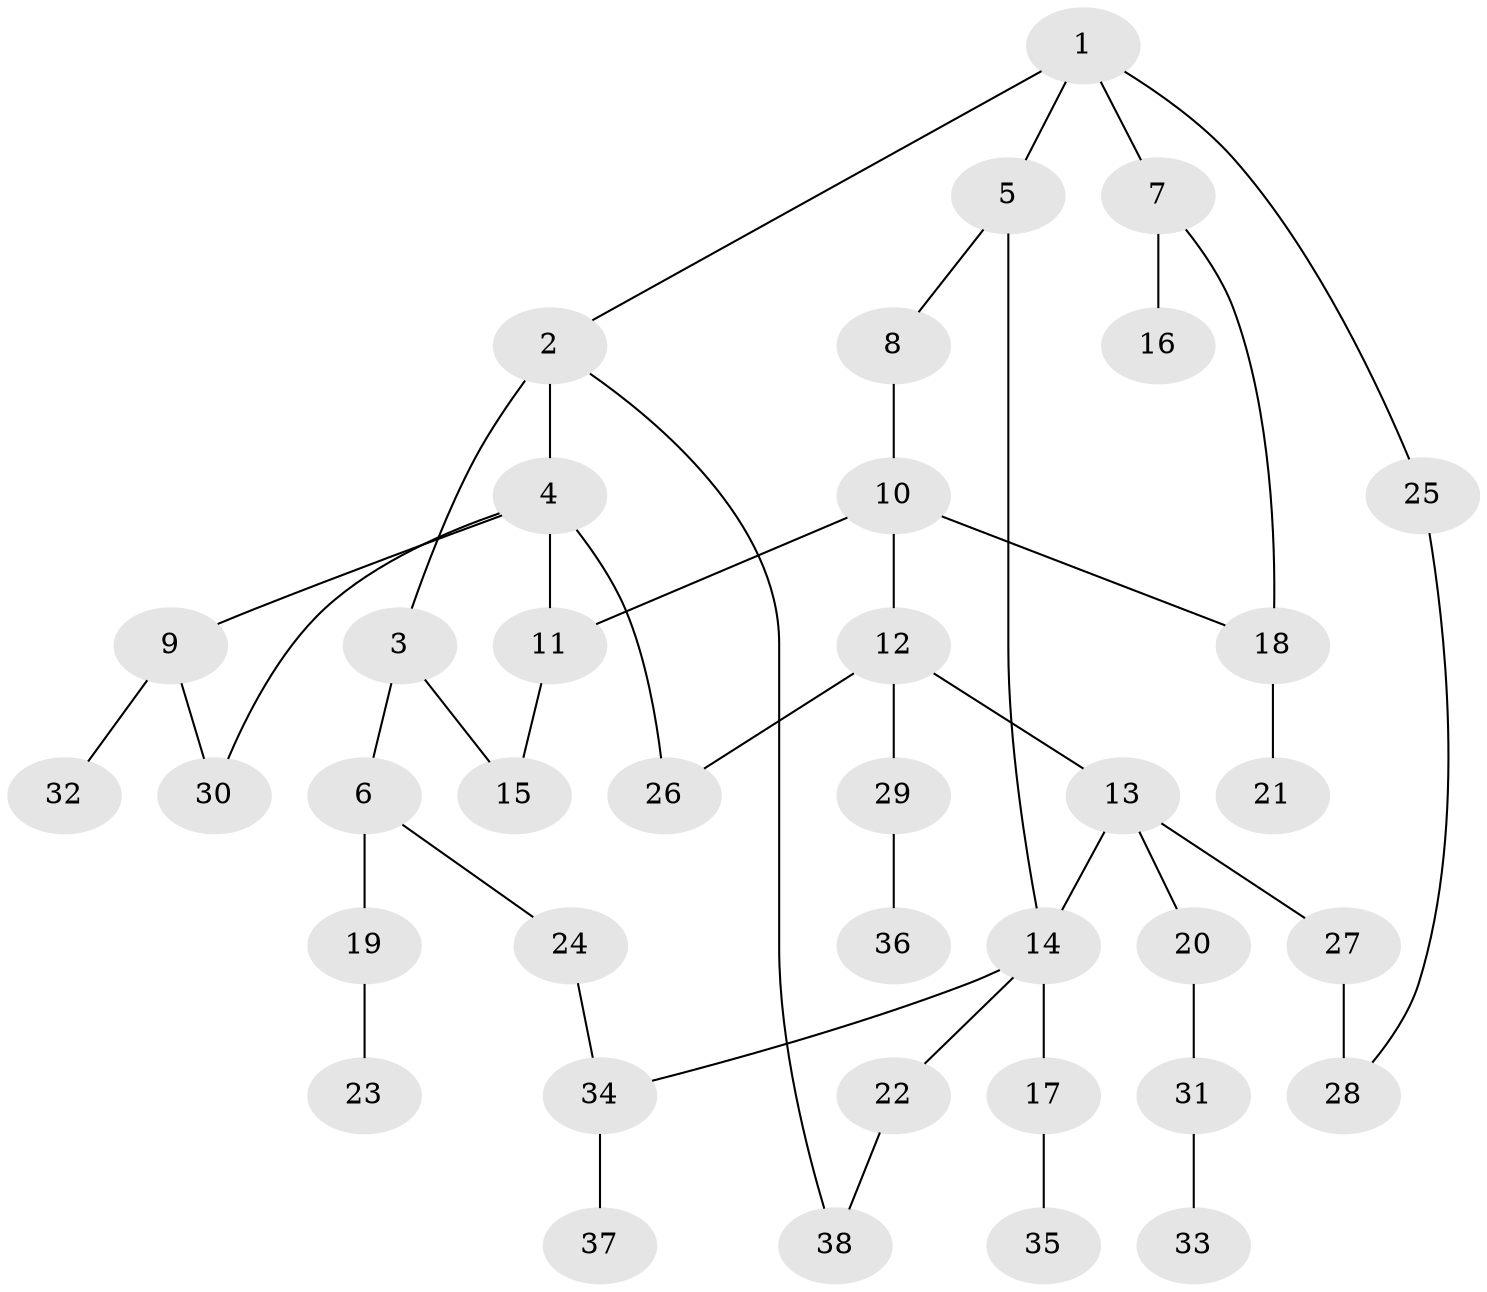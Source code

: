 // original degree distribution, {5: 0.031578947368421054, 8: 0.010526315789473684, 4: 0.10526315789473684, 1: 0.4, 6: 0.021052631578947368, 3: 0.15789473684210525, 2: 0.2736842105263158}
// Generated by graph-tools (version 1.1) at 2025/48/03/04/25 22:48:57]
// undirected, 38 vertices, 46 edges
graph export_dot {
  node [color=gray90,style=filled];
  1;
  2;
  3;
  4;
  5;
  6;
  7;
  8;
  9;
  10;
  11;
  12;
  13;
  14;
  15;
  16;
  17;
  18;
  19;
  20;
  21;
  22;
  23;
  24;
  25;
  26;
  27;
  28;
  29;
  30;
  31;
  32;
  33;
  34;
  35;
  36;
  37;
  38;
  1 -- 2 [weight=1.0];
  1 -- 5 [weight=1.0];
  1 -- 7 [weight=1.0];
  1 -- 25 [weight=1.0];
  2 -- 3 [weight=1.0];
  2 -- 4 [weight=4.0];
  2 -- 38 [weight=1.0];
  3 -- 6 [weight=2.0];
  3 -- 15 [weight=1.0];
  4 -- 9 [weight=1.0];
  4 -- 11 [weight=1.0];
  4 -- 26 [weight=1.0];
  4 -- 30 [weight=1.0];
  5 -- 8 [weight=1.0];
  5 -- 14 [weight=1.0];
  6 -- 19 [weight=2.0];
  6 -- 24 [weight=1.0];
  7 -- 16 [weight=1.0];
  7 -- 18 [weight=1.0];
  8 -- 10 [weight=1.0];
  9 -- 30 [weight=1.0];
  9 -- 32 [weight=1.0];
  10 -- 11 [weight=1.0];
  10 -- 12 [weight=1.0];
  10 -- 18 [weight=1.0];
  11 -- 15 [weight=1.0];
  12 -- 13 [weight=1.0];
  12 -- 26 [weight=1.0];
  12 -- 29 [weight=1.0];
  13 -- 14 [weight=1.0];
  13 -- 20 [weight=1.0];
  13 -- 27 [weight=1.0];
  14 -- 17 [weight=1.0];
  14 -- 22 [weight=2.0];
  14 -- 34 [weight=1.0];
  17 -- 35 [weight=1.0];
  18 -- 21 [weight=5.0];
  19 -- 23 [weight=1.0];
  20 -- 31 [weight=1.0];
  22 -- 38 [weight=1.0];
  24 -- 34 [weight=1.0];
  25 -- 28 [weight=1.0];
  27 -- 28 [weight=2.0];
  29 -- 36 [weight=1.0];
  31 -- 33 [weight=1.0];
  34 -- 37 [weight=1.0];
}
